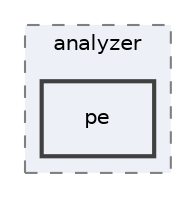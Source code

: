 digraph "/Users/jlu/zeek/src/file_analysis/analyzer/pe"
{
 // LATEX_PDF_SIZE
  edge [fontname="Helvetica",fontsize="10",labelfontname="Helvetica",labelfontsize="10"];
  node [fontname="Helvetica",fontsize="10",shape=record];
  compound=true
  subgraph clusterdir_c6068b60a0d16f263d9ede7ca7d07b47 {
    graph [ bgcolor="#edf0f7", pencolor="grey50", style="filled,dashed,", label="analyzer", fontname="Helvetica", fontsize="10", URL="dir_c6068b60a0d16f263d9ede7ca7d07b47.html"]
  dir_9004946eded2024bdedc9d90a6e7fc68 [shape=box, label="pe", style="filled,bold,", fillcolor="#edf0f7", color="grey25", URL="dir_9004946eded2024bdedc9d90a6e7fc68.html"];
  }
}
